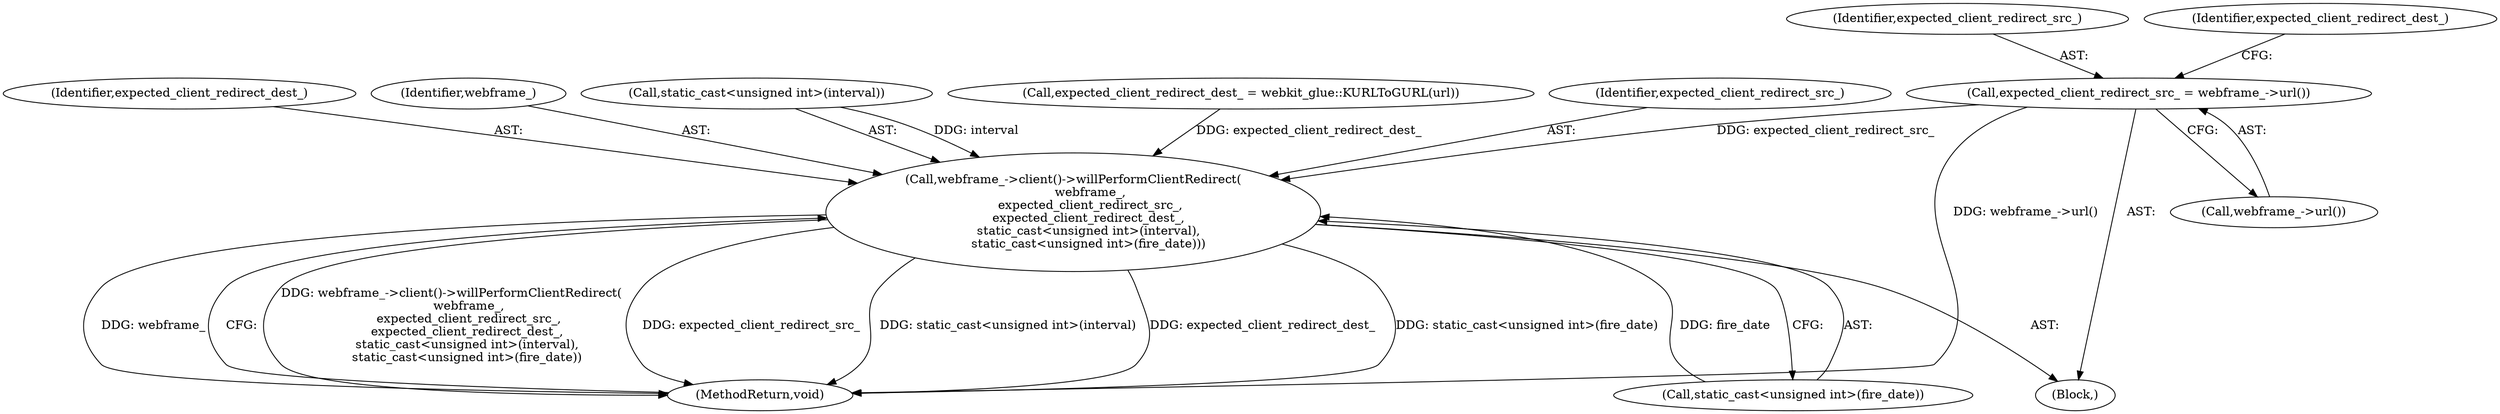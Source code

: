 digraph "1_Chrome_b9e2ecab97a8a7f3cce06951ab92a3eaef559206_1@del" {
"1000108" [label="(Call,expected_client_redirect_src_ = webframe_->url())"];
"1000130" [label="(Call,webframe_->client()->willPerformClientRedirect(\n         webframe_,\n         expected_client_redirect_src_,\n        expected_client_redirect_dest_,\n        static_cast<unsigned int>(interval),\n        static_cast<unsigned int>(fire_date)))"];
"1000137" [label="(Call,static_cast<unsigned int>(fire_date))"];
"1000131" [label="(Identifier,webframe_)"];
"1000111" [label="(Call,expected_client_redirect_dest_ = webkit_glue::KURLToGURL(url))"];
"1000107" [label="(Block,)"];
"1000132" [label="(Identifier,expected_client_redirect_src_)"];
"1000140" [label="(MethodReturn,void)"];
"1000134" [label="(Call,static_cast<unsigned int>(interval))"];
"1000108" [label="(Call,expected_client_redirect_src_ = webframe_->url())"];
"1000109" [label="(Identifier,expected_client_redirect_src_)"];
"1000110" [label="(Call,webframe_->url())"];
"1000112" [label="(Identifier,expected_client_redirect_dest_)"];
"1000133" [label="(Identifier,expected_client_redirect_dest_)"];
"1000130" [label="(Call,webframe_->client()->willPerformClientRedirect(\n         webframe_,\n         expected_client_redirect_src_,\n        expected_client_redirect_dest_,\n        static_cast<unsigned int>(interval),\n        static_cast<unsigned int>(fire_date)))"];
"1000108" -> "1000107"  [label="AST: "];
"1000108" -> "1000110"  [label="CFG: "];
"1000109" -> "1000108"  [label="AST: "];
"1000110" -> "1000108"  [label="AST: "];
"1000112" -> "1000108"  [label="CFG: "];
"1000108" -> "1000140"  [label="DDG: webframe_->url()"];
"1000108" -> "1000130"  [label="DDG: expected_client_redirect_src_"];
"1000130" -> "1000107"  [label="AST: "];
"1000130" -> "1000137"  [label="CFG: "];
"1000131" -> "1000130"  [label="AST: "];
"1000132" -> "1000130"  [label="AST: "];
"1000133" -> "1000130"  [label="AST: "];
"1000134" -> "1000130"  [label="AST: "];
"1000137" -> "1000130"  [label="AST: "];
"1000140" -> "1000130"  [label="CFG: "];
"1000130" -> "1000140"  [label="DDG: webframe_->client()->willPerformClientRedirect(\n         webframe_,\n         expected_client_redirect_src_,\n        expected_client_redirect_dest_,\n        static_cast<unsigned int>(interval),\n        static_cast<unsigned int>(fire_date))"];
"1000130" -> "1000140"  [label="DDG: expected_client_redirect_src_"];
"1000130" -> "1000140"  [label="DDG: static_cast<unsigned int>(interval)"];
"1000130" -> "1000140"  [label="DDG: expected_client_redirect_dest_"];
"1000130" -> "1000140"  [label="DDG: static_cast<unsigned int>(fire_date)"];
"1000130" -> "1000140"  [label="DDG: webframe_"];
"1000111" -> "1000130"  [label="DDG: expected_client_redirect_dest_"];
"1000134" -> "1000130"  [label="DDG: interval"];
"1000137" -> "1000130"  [label="DDG: fire_date"];
}
